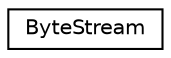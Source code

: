 digraph "类继承关系图"
{
 // LATEX_PDF_SIZE
  edge [fontname="Helvetica",fontsize="10",labelfontname="Helvetica",labelfontsize="10"];
  node [fontname="Helvetica",fontsize="10",shape=record];
  rankdir="LR";
  Node0 [label="ByteStream",height=0.2,width=0.4,color="black", fillcolor="white", style="filled",URL="$classByteStream.html",tooltip="An in-order byte stream."];
}
